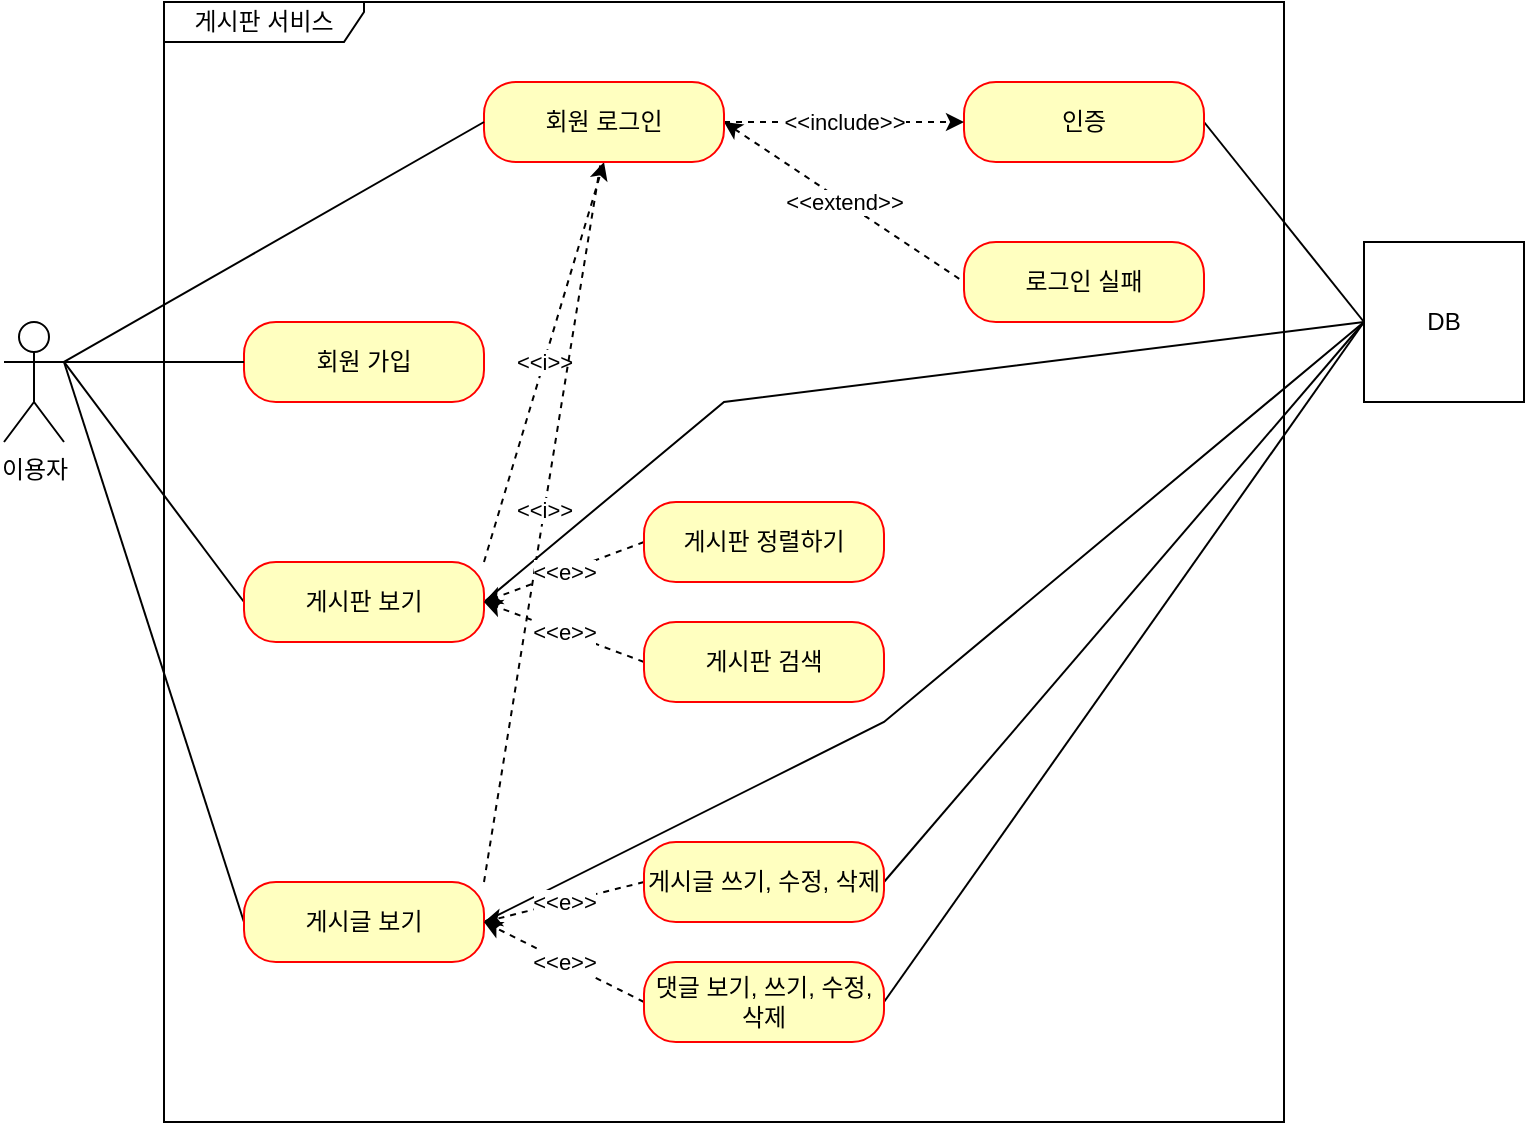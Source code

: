 <mxfile version="24.6.4" type="github">
  <diagram name="페이지-1" id="NzCMAaPkMT0TjTbr7LpL">
    <mxGraphModel dx="1444" dy="847" grid="1" gridSize="10" guides="1" tooltips="1" connect="1" arrows="1" fold="1" page="1" pageScale="1" pageWidth="827" pageHeight="1169" math="0" shadow="0">
      <root>
        <mxCell id="0" />
        <mxCell id="1" parent="0" />
        <mxCell id="O4KEFTGHoGelw2u-tj2L-1" style="rounded=0;orthogonalLoop=1;jettySize=auto;html=1;exitX=1;exitY=0.333;exitDx=0;exitDy=0;exitPerimeter=0;entryX=0;entryY=0.5;entryDx=0;entryDy=0;endArrow=none;endFill=0;" edge="1" parent="1" source="O4KEFTGHoGelw2u-tj2L-3" target="O4KEFTGHoGelw2u-tj2L-8">
          <mxGeometry relative="1" as="geometry" />
        </mxCell>
        <mxCell id="O4KEFTGHoGelw2u-tj2L-2" style="edgeStyle=none;shape=connector;rounded=0;orthogonalLoop=1;jettySize=auto;html=1;exitX=1;exitY=0.333;exitDx=0;exitDy=0;exitPerimeter=0;entryX=0;entryY=0.5;entryDx=0;entryDy=0;strokeColor=default;align=center;verticalAlign=middle;fontFamily=Helvetica;fontSize=11;fontColor=default;labelBackgroundColor=default;endArrow=none;endFill=0;" edge="1" parent="1" source="O4KEFTGHoGelw2u-tj2L-3" target="O4KEFTGHoGelw2u-tj2L-11">
          <mxGeometry relative="1" as="geometry" />
        </mxCell>
        <mxCell id="O4KEFTGHoGelw2u-tj2L-3" value="이용자" style="shape=umlActor;verticalLabelPosition=bottom;verticalAlign=top;html=1;" vertex="1" parent="1">
          <mxGeometry x="40" y="320" width="30" height="60" as="geometry" />
        </mxCell>
        <mxCell id="O4KEFTGHoGelw2u-tj2L-4" value="게시판 서비스" style="shape=umlFrame;whiteSpace=wrap;html=1;pointerEvents=0;width=100;height=20;" vertex="1" parent="1">
          <mxGeometry x="120" y="160" width="560" height="560" as="geometry" />
        </mxCell>
        <mxCell id="O4KEFTGHoGelw2u-tj2L-5" value="회원 가입" style="rounded=1;whiteSpace=wrap;html=1;arcSize=40;fontColor=#000000;fillColor=#ffffc0;strokeColor=#ff0000;" vertex="1" parent="1">
          <mxGeometry x="160" y="320" width="120" height="40" as="geometry" />
        </mxCell>
        <mxCell id="O4KEFTGHoGelw2u-tj2L-6" value="&amp;lt;&amp;lt;i&amp;gt;&amp;gt;" style="edgeStyle=none;shape=connector;rounded=0;orthogonalLoop=1;jettySize=auto;html=1;exitX=1;exitY=0;exitDx=0;exitDy=0;entryX=0.5;entryY=1;entryDx=0;entryDy=0;strokeColor=default;align=center;verticalAlign=middle;fontFamily=Helvetica;fontSize=11;fontColor=default;labelBackgroundColor=default;endArrow=classic;endFill=1;dashed=1;" edge="1" parent="1" source="O4KEFTGHoGelw2u-tj2L-8" target="O4KEFTGHoGelw2u-tj2L-16">
          <mxGeometry relative="1" as="geometry" />
        </mxCell>
        <mxCell id="O4KEFTGHoGelw2u-tj2L-7" style="edgeStyle=none;shape=connector;rounded=0;orthogonalLoop=1;jettySize=auto;html=1;exitX=1;exitY=0.5;exitDx=0;exitDy=0;strokeColor=default;align=center;verticalAlign=middle;fontFamily=Helvetica;fontSize=11;fontColor=default;labelBackgroundColor=default;endArrow=none;endFill=0;" edge="1" parent="1" source="O4KEFTGHoGelw2u-tj2L-8">
          <mxGeometry relative="1" as="geometry">
            <mxPoint x="720" y="320" as="targetPoint" />
            <Array as="points">
              <mxPoint x="400" y="360" />
            </Array>
          </mxGeometry>
        </mxCell>
        <mxCell id="O4KEFTGHoGelw2u-tj2L-8" value="게시판 보기" style="rounded=1;whiteSpace=wrap;html=1;arcSize=40;fontColor=#000000;fillColor=#ffffc0;strokeColor=#ff0000;" vertex="1" parent="1">
          <mxGeometry x="160" y="440" width="120" height="40" as="geometry" />
        </mxCell>
        <mxCell id="O4KEFTGHoGelw2u-tj2L-9" value="&amp;lt;&amp;lt;i&amp;gt;&amp;gt;" style="edgeStyle=none;shape=connector;rounded=0;orthogonalLoop=1;jettySize=auto;html=1;exitX=1;exitY=0;exitDx=0;exitDy=0;dashed=1;strokeColor=default;align=center;verticalAlign=middle;fontFamily=Helvetica;fontSize=11;fontColor=default;labelBackgroundColor=default;endArrow=classic;endFill=1;" edge="1" parent="1" source="O4KEFTGHoGelw2u-tj2L-11">
          <mxGeometry x="0.002" relative="1" as="geometry">
            <mxPoint x="340" y="230" as="targetPoint" />
            <mxPoint as="offset" />
          </mxGeometry>
        </mxCell>
        <mxCell id="O4KEFTGHoGelw2u-tj2L-10" style="edgeStyle=none;shape=connector;rounded=0;orthogonalLoop=1;jettySize=auto;html=1;exitX=1;exitY=0.5;exitDx=0;exitDy=0;entryX=0;entryY=0.5;entryDx=0;entryDy=0;strokeColor=default;align=center;verticalAlign=middle;fontFamily=Helvetica;fontSize=11;fontColor=default;labelBackgroundColor=default;endArrow=none;endFill=0;" edge="1" parent="1" source="O4KEFTGHoGelw2u-tj2L-11" target="O4KEFTGHoGelw2u-tj2L-30">
          <mxGeometry relative="1" as="geometry">
            <Array as="points">
              <mxPoint x="480" y="520" />
            </Array>
          </mxGeometry>
        </mxCell>
        <mxCell id="O4KEFTGHoGelw2u-tj2L-11" value="게시글 보기" style="rounded=1;whiteSpace=wrap;html=1;arcSize=40;fontColor=#000000;fillColor=#ffffc0;strokeColor=#ff0000;" vertex="1" parent="1">
          <mxGeometry x="160" y="600" width="120" height="40" as="geometry" />
        </mxCell>
        <mxCell id="O4KEFTGHoGelw2u-tj2L-12" style="rounded=0;orthogonalLoop=1;jettySize=auto;html=1;exitX=1;exitY=0.5;exitDx=0;exitDy=0;entryX=0;entryY=0.5;entryDx=0;entryDy=0;endArrow=none;endFill=0;" edge="1" parent="1" source="O4KEFTGHoGelw2u-tj2L-13" target="O4KEFTGHoGelw2u-tj2L-30">
          <mxGeometry relative="1" as="geometry" />
        </mxCell>
        <mxCell id="O4KEFTGHoGelw2u-tj2L-13" value="인증" style="rounded=1;whiteSpace=wrap;html=1;arcSize=40;fontColor=#000000;fillColor=#ffffc0;strokeColor=#ff0000;" vertex="1" parent="1">
          <mxGeometry x="520" y="200" width="120" height="40" as="geometry" />
        </mxCell>
        <mxCell id="O4KEFTGHoGelw2u-tj2L-14" value="&amp;lt;&amp;lt;include&amp;gt;&amp;gt;" style="edgeStyle=none;shape=connector;rounded=0;orthogonalLoop=1;jettySize=auto;html=1;exitX=1;exitY=0.5;exitDx=0;exitDy=0;strokeColor=default;align=center;verticalAlign=middle;fontFamily=Helvetica;fontSize=11;fontColor=default;labelBackgroundColor=default;endArrow=classic;endFill=1;dashed=1;" edge="1" parent="1" source="O4KEFTGHoGelw2u-tj2L-16" target="O4KEFTGHoGelw2u-tj2L-13">
          <mxGeometry relative="1" as="geometry" />
        </mxCell>
        <mxCell id="O4KEFTGHoGelw2u-tj2L-15" value="&amp;lt;&amp;lt;extend&amp;gt;&amp;gt;" style="edgeStyle=none;shape=connector;rounded=0;orthogonalLoop=1;jettySize=auto;html=1;exitX=1;exitY=0.5;exitDx=0;exitDy=0;entryX=0;entryY=0.5;entryDx=0;entryDy=0;strokeColor=default;align=center;verticalAlign=middle;fontFamily=Helvetica;fontSize=11;fontColor=default;labelBackgroundColor=default;endArrow=none;endFill=0;dashed=1;startArrow=classic;startFill=1;" edge="1" parent="1" source="O4KEFTGHoGelw2u-tj2L-16" target="O4KEFTGHoGelw2u-tj2L-17">
          <mxGeometry relative="1" as="geometry" />
        </mxCell>
        <mxCell id="O4KEFTGHoGelw2u-tj2L-16" value="회원 로그인" style="rounded=1;whiteSpace=wrap;html=1;arcSize=40;fontColor=#000000;fillColor=#ffffc0;strokeColor=#ff0000;" vertex="1" parent="1">
          <mxGeometry x="280" y="200" width="120" height="40" as="geometry" />
        </mxCell>
        <mxCell id="O4KEFTGHoGelw2u-tj2L-17" value="로그인 실패" style="rounded=1;whiteSpace=wrap;html=1;arcSize=40;fontColor=#000000;fillColor=#ffffc0;strokeColor=#ff0000;" vertex="1" parent="1">
          <mxGeometry x="520" y="280" width="120" height="40" as="geometry" />
        </mxCell>
        <mxCell id="O4KEFTGHoGelw2u-tj2L-18" value="&amp;lt;&amp;lt;e&amp;gt;&amp;gt;" style="edgeStyle=none;shape=connector;rounded=0;orthogonalLoop=1;jettySize=auto;html=1;exitX=0;exitY=0.5;exitDx=0;exitDy=0;entryX=1;entryY=0.5;entryDx=0;entryDy=0;dashed=1;strokeColor=default;align=center;verticalAlign=middle;fontFamily=Helvetica;fontSize=11;fontColor=default;labelBackgroundColor=default;endArrow=classic;endFill=1;" edge="1" parent="1" source="O4KEFTGHoGelw2u-tj2L-19" target="O4KEFTGHoGelw2u-tj2L-8">
          <mxGeometry relative="1" as="geometry" />
        </mxCell>
        <mxCell id="O4KEFTGHoGelw2u-tj2L-19" value="게시판 정렬하기" style="rounded=1;whiteSpace=wrap;html=1;arcSize=40;fontColor=#000000;fillColor=#ffffc0;strokeColor=#ff0000;" vertex="1" parent="1">
          <mxGeometry x="360" y="410" width="120" height="40" as="geometry" />
        </mxCell>
        <mxCell id="O4KEFTGHoGelw2u-tj2L-20" value="&amp;lt;&amp;lt;e&amp;gt;&amp;gt;" style="edgeStyle=none;shape=connector;rounded=0;orthogonalLoop=1;jettySize=auto;html=1;exitX=0;exitY=0.5;exitDx=0;exitDy=0;dashed=1;strokeColor=default;align=center;verticalAlign=middle;fontFamily=Helvetica;fontSize=11;fontColor=default;labelBackgroundColor=default;endArrow=classic;endFill=1;" edge="1" parent="1" source="O4KEFTGHoGelw2u-tj2L-21">
          <mxGeometry relative="1" as="geometry">
            <mxPoint x="280" y="460" as="targetPoint" />
          </mxGeometry>
        </mxCell>
        <mxCell id="O4KEFTGHoGelw2u-tj2L-21" value="게시판 검색" style="rounded=1;whiteSpace=wrap;html=1;arcSize=40;fontColor=#000000;fillColor=#ffffc0;strokeColor=#ff0000;" vertex="1" parent="1">
          <mxGeometry x="360" y="470" width="120" height="40" as="geometry" />
        </mxCell>
        <mxCell id="O4KEFTGHoGelw2u-tj2L-22" value="&amp;lt;&amp;lt;e&amp;gt;&amp;gt;" style="edgeStyle=none;shape=connector;rounded=0;orthogonalLoop=1;jettySize=auto;html=1;exitX=0;exitY=0.5;exitDx=0;exitDy=0;entryX=1;entryY=0.5;entryDx=0;entryDy=0;dashed=1;strokeColor=default;align=center;verticalAlign=middle;fontFamily=Helvetica;fontSize=11;fontColor=default;labelBackgroundColor=default;endArrow=classic;endFill=1;" edge="1" parent="1" source="O4KEFTGHoGelw2u-tj2L-24" target="O4KEFTGHoGelw2u-tj2L-11">
          <mxGeometry relative="1" as="geometry" />
        </mxCell>
        <mxCell id="O4KEFTGHoGelw2u-tj2L-23" style="edgeStyle=none;shape=connector;rounded=0;orthogonalLoop=1;jettySize=auto;html=1;exitX=1;exitY=0.5;exitDx=0;exitDy=0;entryX=0;entryY=0.5;entryDx=0;entryDy=0;strokeColor=default;align=center;verticalAlign=middle;fontFamily=Helvetica;fontSize=11;fontColor=default;labelBackgroundColor=default;endArrow=none;endFill=0;" edge="1" parent="1" source="O4KEFTGHoGelw2u-tj2L-24" target="O4KEFTGHoGelw2u-tj2L-30">
          <mxGeometry relative="1" as="geometry" />
        </mxCell>
        <mxCell id="O4KEFTGHoGelw2u-tj2L-24" value="게시글 쓰기, 수정, 삭제" style="rounded=1;whiteSpace=wrap;html=1;arcSize=40;fontColor=#000000;fillColor=#ffffc0;strokeColor=#ff0000;" vertex="1" parent="1">
          <mxGeometry x="360" y="580" width="120" height="40" as="geometry" />
        </mxCell>
        <mxCell id="O4KEFTGHoGelw2u-tj2L-25" value="&amp;lt;&amp;lt;e&amp;gt;&amp;gt;" style="edgeStyle=none;shape=connector;rounded=0;orthogonalLoop=1;jettySize=auto;html=1;exitX=0;exitY=0.5;exitDx=0;exitDy=0;entryX=1;entryY=0.5;entryDx=0;entryDy=0;dashed=1;strokeColor=default;align=center;verticalAlign=middle;fontFamily=Helvetica;fontSize=11;fontColor=default;labelBackgroundColor=default;endArrow=classic;endFill=1;" edge="1" parent="1" source="O4KEFTGHoGelw2u-tj2L-27" target="O4KEFTGHoGelw2u-tj2L-11">
          <mxGeometry relative="1" as="geometry" />
        </mxCell>
        <mxCell id="O4KEFTGHoGelw2u-tj2L-26" style="edgeStyle=none;shape=connector;rounded=0;orthogonalLoop=1;jettySize=auto;html=1;exitX=1;exitY=0.5;exitDx=0;exitDy=0;strokeColor=default;align=center;verticalAlign=middle;fontFamily=Helvetica;fontSize=11;fontColor=default;labelBackgroundColor=default;endArrow=none;endFill=0;" edge="1" parent="1" source="O4KEFTGHoGelw2u-tj2L-27">
          <mxGeometry relative="1" as="geometry">
            <mxPoint x="720" y="320" as="targetPoint" />
          </mxGeometry>
        </mxCell>
        <mxCell id="O4KEFTGHoGelw2u-tj2L-27" value="댓글 보기, 쓰기, 수정, 삭제" style="rounded=1;whiteSpace=wrap;html=1;arcSize=40;fontColor=#000000;fillColor=#ffffc0;strokeColor=#ff0000;" vertex="1" parent="1">
          <mxGeometry x="360" y="640" width="120" height="40" as="geometry" />
        </mxCell>
        <mxCell id="O4KEFTGHoGelw2u-tj2L-28" style="rounded=0;orthogonalLoop=1;jettySize=auto;html=1;exitX=0;exitY=0.5;exitDx=0;exitDy=0;entryX=1;entryY=0.333;entryDx=0;entryDy=0;entryPerimeter=0;endArrow=none;endFill=0;" edge="1" parent="1" source="O4KEFTGHoGelw2u-tj2L-16" target="O4KEFTGHoGelw2u-tj2L-3">
          <mxGeometry relative="1" as="geometry" />
        </mxCell>
        <mxCell id="O4KEFTGHoGelw2u-tj2L-29" style="rounded=0;orthogonalLoop=1;jettySize=auto;html=1;exitX=0;exitY=0.5;exitDx=0;exitDy=0;entryX=1;entryY=0.333;entryDx=0;entryDy=0;entryPerimeter=0;endArrow=none;endFill=0;" edge="1" parent="1" source="O4KEFTGHoGelw2u-tj2L-5" target="O4KEFTGHoGelw2u-tj2L-3">
          <mxGeometry relative="1" as="geometry" />
        </mxCell>
        <mxCell id="O4KEFTGHoGelw2u-tj2L-30" value="DB" style="html=1;dropTarget=0;whiteSpace=wrap;" vertex="1" parent="1">
          <mxGeometry x="720" y="280" width="80" height="80" as="geometry" />
        </mxCell>
      </root>
    </mxGraphModel>
  </diagram>
</mxfile>
